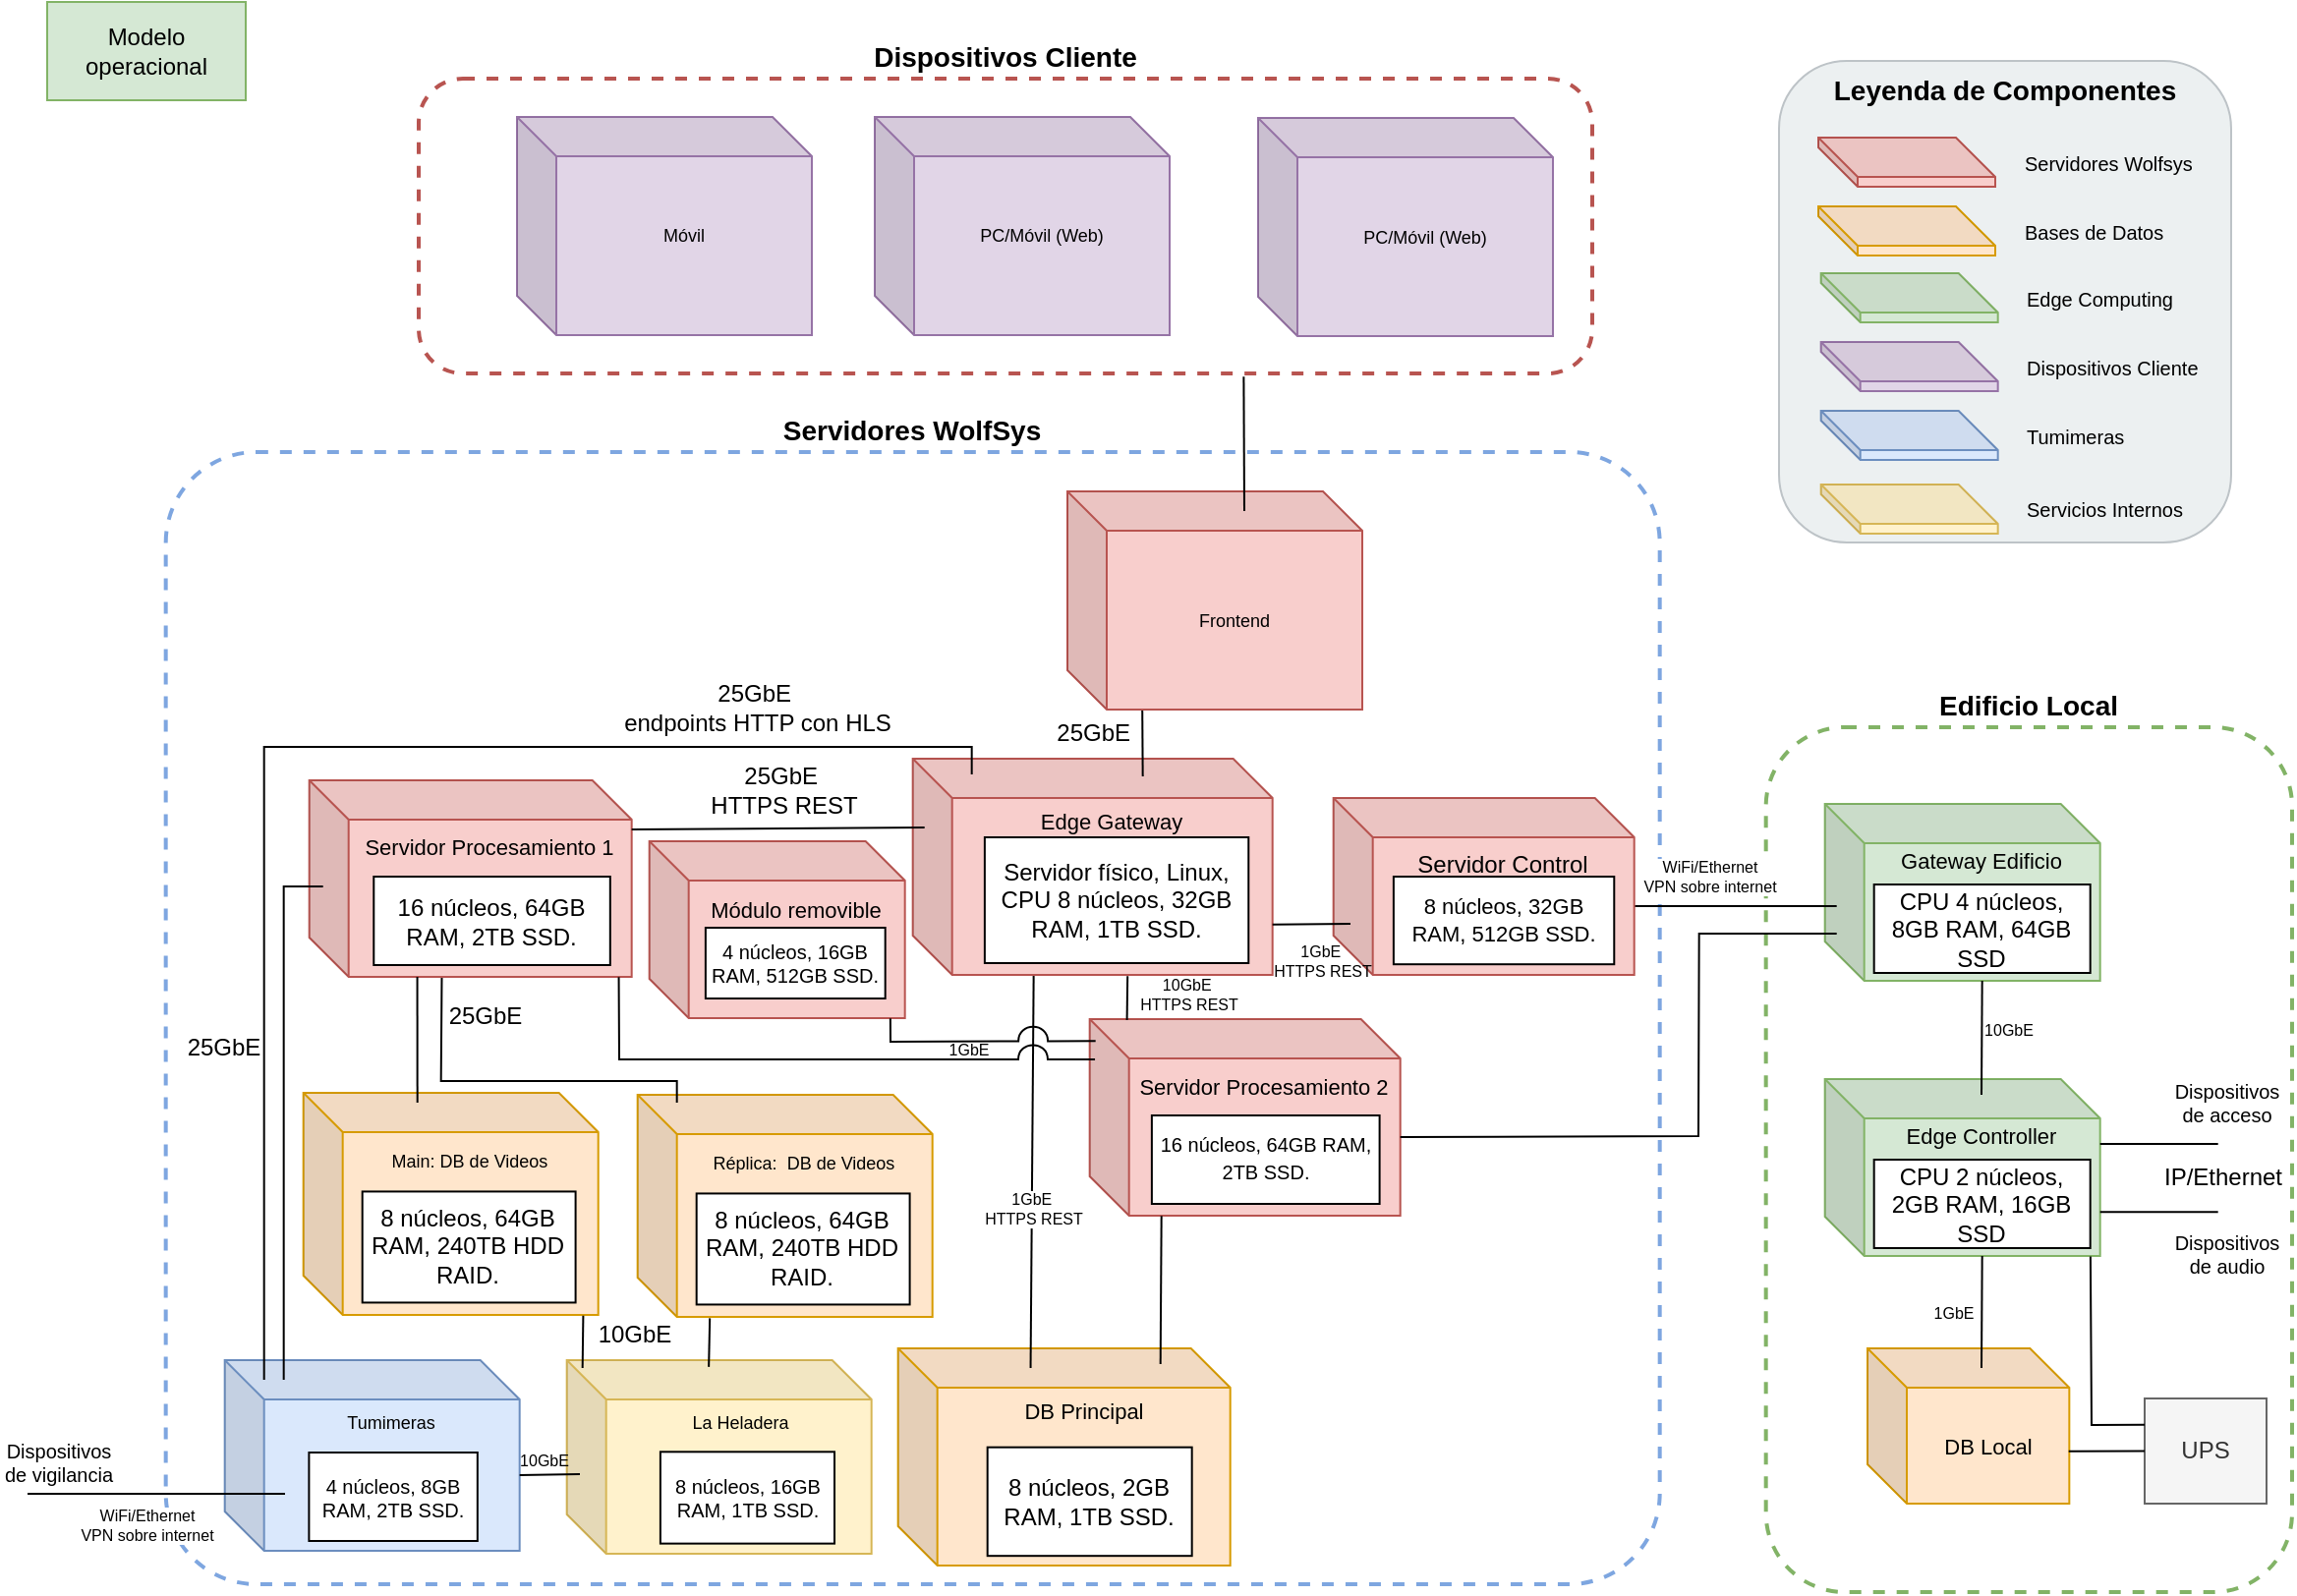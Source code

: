 <mxfile version="27.1.4">
  <diagram name="Page-1" id="L1RatjPxenl9vrnPu1-D">
    <mxGraphModel dx="257" dy="823" grid="1" gridSize="10" guides="1" tooltips="1" connect="1" arrows="1" fold="1" page="1" pageScale="1" pageWidth="1169" pageHeight="827" math="0" shadow="0">
      <root>
        <mxCell id="0" />
        <mxCell id="1" parent="0" />
        <mxCell id="_g4azJEwnOYep_s2dSTF-1" value="Servidores WolfSys" style="rounded=1;whiteSpace=wrap;html=1;fillColor=none;strokeColor=#7EA6E0;strokeWidth=2;dashed=1;verticalAlign=bottom;fontSize=14;fontStyle=1;labelPosition=center;verticalLabelPosition=top;align=center;arcSize=8;" parent="1" vertex="1">
          <mxGeometry x="1253.34" y="240" width="760" height="576" as="geometry" />
        </mxCell>
        <mxCell id="_g4azJEwnOYep_s2dSTF-2" value="Edificio Local" style="rounded=1;whiteSpace=wrap;html=1;fillColor=none;strokeColor=#82B366;strokeWidth=2;dashed=1;verticalAlign=bottom;fontSize=14;fontStyle=1;labelPosition=center;verticalLabelPosition=top;align=center;" parent="1" vertex="1">
          <mxGeometry x="2067.34" y="380" width="267.66" height="440" as="geometry" />
        </mxCell>
        <mxCell id="_g4azJEwnOYep_s2dSTF-3" value="" style="group" parent="1" vertex="1" connectable="0">
          <mxGeometry x="2097.34" y="419" width="140" height="90" as="geometry" />
        </mxCell>
        <mxCell id="_g4azJEwnOYep_s2dSTF-4" value="Gateway Edificio&lt;br&gt;&lt;br&gt;&lt;div&gt;&lt;br&gt;&lt;/div&gt;&lt;div&gt;&lt;br&gt;&lt;/div&gt;&lt;div&gt;&lt;br&gt;&lt;/div&gt;" style="shape=cube;whiteSpace=wrap;html=1;boundedLbl=1;backgroundOutline=1;darkOpacity=0.05;darkOpacity2=0.1;fillColor=#d5e8d4;strokeColor=#82b366;fontSize=11;fontStyle=0;" parent="_g4azJEwnOYep_s2dSTF-3" vertex="1">
          <mxGeometry width="140" height="90" as="geometry" />
        </mxCell>
        <mxCell id="_g4azJEwnOYep_s2dSTF-5" value="CPU 4 núcleos, 8GB RAM, 64GB SSD" style="rounded=0;whiteSpace=wrap;html=1;" parent="_g4azJEwnOYep_s2dSTF-3" vertex="1">
          <mxGeometry x="25" y="41" width="110" height="45" as="geometry" />
        </mxCell>
        <mxCell id="_g4azJEwnOYep_s2dSTF-7" value="" style="group" parent="1" vertex="1" connectable="0">
          <mxGeometry x="2074" y="41" width="230" height="245" as="geometry" />
        </mxCell>
        <mxCell id="_g4azJEwnOYep_s2dSTF-8" value="Leyenda de Componentes" style="rounded=1;whiteSpace=wrap;html=1;fillColor=#ECF0F1;strokeColor=#BDC3C7;verticalAlign=top;fontSize=14;fontStyle=1;" parent="_g4azJEwnOYep_s2dSTF-7" vertex="1">
          <mxGeometry width="230" height="245" as="geometry" />
        </mxCell>
        <mxCell id="_g4azJEwnOYep_s2dSTF-9" value="Servidores Wolfsys" style="shape=cube;whiteSpace=wrap;html=1;boundedLbl=1;backgroundOutline=1;darkOpacity=0.05;darkOpacity2=0.1;fillColor=#f8cecc;strokeColor=#b85450;fontSize=10;verticalAlign=middle;labelBackgroundColor=none;horizontal=1;labelPosition=right;verticalLabelPosition=middle;align=left;spacing=15;" parent="_g4azJEwnOYep_s2dSTF-7" vertex="1">
          <mxGeometry x="20" y="39" width="90" height="25" as="geometry" />
        </mxCell>
        <mxCell id="_g4azJEwnOYep_s2dSTF-10" value="Bases de Datos" style="shape=cube;whiteSpace=wrap;html=1;boundedLbl=1;backgroundOutline=1;darkOpacity=0.05;darkOpacity2=0.1;fillColor=#ffe6cc;strokeColor=#d79b00;fontSize=10;align=left;labelPosition=right;verticalLabelPosition=middle;verticalAlign=middle;spacing=15;" parent="_g4azJEwnOYep_s2dSTF-7" vertex="1">
          <mxGeometry x="20" y="74" width="90" height="25" as="geometry" />
        </mxCell>
        <mxCell id="_g4azJEwnOYep_s2dSTF-11" value="Edge Computing" style="shape=cube;whiteSpace=wrap;html=1;boundedLbl=1;backgroundOutline=1;darkOpacity=0.05;darkOpacity2=0.1;fillColor=#d5e8d4;strokeColor=#82b366;fontSize=10;labelPosition=right;verticalLabelPosition=middle;align=left;verticalAlign=middle;spacing=15;" parent="_g4azJEwnOYep_s2dSTF-7" vertex="1">
          <mxGeometry x="21.34" y="108" width="90" height="25" as="geometry" />
        </mxCell>
        <mxCell id="_g4azJEwnOYep_s2dSTF-12" value="Dispositivos Cliente" style="shape=cube;whiteSpace=wrap;html=1;boundedLbl=1;backgroundOutline=1;darkOpacity=0.05;darkOpacity2=0.1;fillColor=#e1d5e7;strokeColor=#9673a6;fontSize=10;labelPosition=right;verticalLabelPosition=middle;align=left;verticalAlign=middle;spacing=15;" parent="_g4azJEwnOYep_s2dSTF-7" vertex="1">
          <mxGeometry x="21.34" y="143" width="90" height="25" as="geometry" />
        </mxCell>
        <mxCell id="_g4azJEwnOYep_s2dSTF-13" value="Tumimeras" style="shape=cube;whiteSpace=wrap;html=1;boundedLbl=1;backgroundOutline=1;darkOpacity=0.05;darkOpacity2=0.1;fillColor=#dae8fc;strokeColor=#6c8ebf;fontSize=10;labelPosition=right;verticalLabelPosition=middle;align=left;verticalAlign=middle;spacing=15;" parent="_g4azJEwnOYep_s2dSTF-7" vertex="1">
          <mxGeometry x="21.34" y="178" width="90" height="25" as="geometry" />
        </mxCell>
        <mxCell id="_g4azJEwnOYep_s2dSTF-14" value="Servicios Internos" style="shape=cube;whiteSpace=wrap;html=1;boundedLbl=1;backgroundOutline=1;darkOpacity=0.05;darkOpacity2=0.1;fillColor=#fff2cc;strokeColor=#d6b656;fontSize=10;labelPosition=right;verticalLabelPosition=middle;align=left;verticalAlign=middle;spacing=15;" parent="_g4azJEwnOYep_s2dSTF-7" vertex="1">
          <mxGeometry x="21.34" y="215.5" width="90" height="25" as="geometry" />
        </mxCell>
        <mxCell id="_g4azJEwnOYep_s2dSTF-15" value="" style="group" parent="1" vertex="1" connectable="0">
          <mxGeometry x="2119.01" y="696" width="102.66" height="79" as="geometry" />
        </mxCell>
        <mxCell id="_g4azJEwnOYep_s2dSTF-16" value="DB Local" style="shape=cube;whiteSpace=wrap;html=1;boundedLbl=1;backgroundOutline=1;darkOpacity=0.05;darkOpacity2=0.1;fillColor=#ffe6cc;strokeColor=#d79b00;fontSize=11;fontStyle=0;" parent="_g4azJEwnOYep_s2dSTF-15" vertex="1">
          <mxGeometry width="102.66" height="79" as="geometry" />
        </mxCell>
        <mxCell id="_g4azJEwnOYep_s2dSTF-18" value="" style="group" parent="1" vertex="1" connectable="0">
          <mxGeometry x="2097.34" y="559" width="140" height="90" as="geometry" />
        </mxCell>
        <mxCell id="_g4azJEwnOYep_s2dSTF-19" value="Edge Controller&lt;br&gt;&lt;br&gt;&lt;div&gt;&lt;br&gt;&lt;/div&gt;&lt;div&gt;&lt;br&gt;&lt;/div&gt;&lt;div&gt;&lt;br&gt;&lt;/div&gt;" style="shape=cube;whiteSpace=wrap;html=1;boundedLbl=1;backgroundOutline=1;darkOpacity=0.05;darkOpacity2=0.1;fillColor=#d5e8d4;strokeColor=#82b366;fontSize=11;fontStyle=0;" parent="_g4azJEwnOYep_s2dSTF-18" vertex="1">
          <mxGeometry width="140" height="90" as="geometry" />
        </mxCell>
        <mxCell id="_g4azJEwnOYep_s2dSTF-20" value="CPU 2 núcleos, 2GB RAM, 16GB SSD" style="rounded=0;whiteSpace=wrap;html=1;" parent="_g4azJEwnOYep_s2dSTF-18" vertex="1">
          <mxGeometry x="25" y="41" width="110" height="45" as="geometry" />
        </mxCell>
        <mxCell id="_g4azJEwnOYep_s2dSTF-21" value="" style="endArrow=none;html=1;rounded=0;exitX=0;exitY=0;exitDx=153;exitDy=55;exitPerimeter=0;" parent="1" source="_g4azJEwnOYep_s2dSTF-33" edge="1">
          <mxGeometry width="50" height="50" relative="1" as="geometry">
            <mxPoint x="2033.34" y="430" as="sourcePoint" />
            <mxPoint x="2103.34" y="471" as="targetPoint" />
          </mxGeometry>
        </mxCell>
        <mxCell id="_g4azJEwnOYep_s2dSTF-24" value="" style="group" parent="1" vertex="1" connectable="0">
          <mxGeometry x="1625.84" y="696" width="169" height="110.5" as="geometry" />
        </mxCell>
        <mxCell id="_g4azJEwnOYep_s2dSTF-25" value="" style="group" parent="_g4azJEwnOYep_s2dSTF-24" vertex="1" connectable="0">
          <mxGeometry width="169" height="110.5" as="geometry" />
        </mxCell>
        <mxCell id="_g4azJEwnOYep_s2dSTF-26" value="DB Principal&lt;br&gt;&lt;br&gt;&lt;div&gt;&lt;br&gt;&lt;/div&gt;&lt;div&gt;&lt;br&gt;&lt;/div&gt;&lt;div&gt;&lt;br&gt;&lt;/div&gt;&lt;div&gt;&lt;br&gt;&lt;/div&gt;" style="shape=cube;whiteSpace=wrap;html=1;boundedLbl=1;backgroundOutline=1;darkOpacity=0.05;darkOpacity2=0.1;fillColor=#ffe6cc;strokeColor=#d79b00;fontSize=11;fontStyle=0;" parent="_g4azJEwnOYep_s2dSTF-25" vertex="1">
          <mxGeometry width="169" height="110.5" as="geometry" />
        </mxCell>
        <mxCell id="_g4azJEwnOYep_s2dSTF-27" value="&lt;span&gt;8 núcleos, 2GB RAM, 1TB SSD.&lt;/span&gt;" style="rounded=0;whiteSpace=wrap;html=1;fontSize=12;" parent="_g4azJEwnOYep_s2dSTF-25" vertex="1">
          <mxGeometry x="45.5" y="50.339" width="104.0" height="55.25" as="geometry" />
        </mxCell>
        <mxCell id="_g4azJEwnOYep_s2dSTF-28" value="" style="endArrow=none;html=1;rounded=0;exitX=0.399;exitY=0.09;exitDx=0;exitDy=0;exitPerimeter=0;entryX=0.336;entryY=1.002;entryDx=0;entryDy=0;entryPerimeter=0;" parent="1" source="_g4azJEwnOYep_s2dSTF-26" target="_g4azJEwnOYep_s2dSTF-45" edge="1">
          <mxGeometry width="50" height="50" relative="1" as="geometry">
            <mxPoint x="1663.34" y="676" as="sourcePoint" />
            <mxPoint x="1695.34" y="508" as="targetPoint" />
          </mxGeometry>
        </mxCell>
        <mxCell id="_g4azJEwnOYep_s2dSTF-29" value="" style="group" parent="1" vertex="1" connectable="0">
          <mxGeometry x="1723.34" y="528.5" width="158" height="100" as="geometry" />
        </mxCell>
        <mxCell id="_g4azJEwnOYep_s2dSTF-30" value="Servidor Procesamiento 2&lt;br&gt;&lt;br&gt;&lt;div&gt;&lt;br&gt;&lt;/div&gt;&lt;div&gt;&lt;br&gt;&lt;/div&gt;&lt;div&gt;&lt;br&gt;&lt;/div&gt;" style="shape=cube;whiteSpace=wrap;html=1;boundedLbl=1;backgroundOutline=1;darkOpacity=0.05;darkOpacity2=0.1;fillColor=#f8cecc;strokeColor=#b85450;fontSize=11;fontStyle=0;" parent="_g4azJEwnOYep_s2dSTF-29" vertex="1">
          <mxGeometry width="158.0" height="100" as="geometry" />
        </mxCell>
        <mxCell id="_g4azJEwnOYep_s2dSTF-31" value="&lt;span style=&quot;font-size: 10px;&quot;&gt;16 núcleos, 64GB RAM, 2TB SSD.&lt;/span&gt;" style="rounded=0;whiteSpace=wrap;html=1;verticalAlign=top;" parent="_g4azJEwnOYep_s2dSTF-29" vertex="1">
          <mxGeometry x="31.6" y="49" width="115.867" height="45" as="geometry" />
        </mxCell>
        <mxCell id="_g4azJEwnOYep_s2dSTF-32" value="" style="group" parent="1" vertex="1" connectable="0">
          <mxGeometry x="1847.34" y="416" width="153" height="90" as="geometry" />
        </mxCell>
        <mxCell id="_g4azJEwnOYep_s2dSTF-33" value="Servidor Control&lt;br&gt;&lt;div&gt;&lt;br&gt;&lt;/div&gt;&lt;div&gt;&lt;br&gt;&lt;/div&gt;&lt;div&gt;&lt;br&gt;&lt;/div&gt;" style="shape=cube;whiteSpace=wrap;html=1;boundedLbl=1;backgroundOutline=1;darkOpacity=0.05;darkOpacity2=0.1;fillColor=#f8cecc;strokeColor=#b85450;fontSize=12;fontStyle=0;" parent="_g4azJEwnOYep_s2dSTF-32" vertex="1">
          <mxGeometry width="153" height="90" as="geometry" />
        </mxCell>
        <mxCell id="_g4azJEwnOYep_s2dSTF-34" value="8 núcleos, 32GB RAM, 512GB SSD." style="rounded=0;whiteSpace=wrap;html=1;fontSize=11;" parent="_g4azJEwnOYep_s2dSTF-32" vertex="1">
          <mxGeometry x="30.6" y="40" width="112.2" height="44.6" as="geometry" />
        </mxCell>
        <mxCell id="_g4azJEwnOYep_s2dSTF-35" value="" style="group" parent="1" vertex="1" connectable="0">
          <mxGeometry x="1283.34" y="702" width="150" height="97" as="geometry" />
        </mxCell>
        <mxCell id="_g4azJEwnOYep_s2dSTF-36" value="Tumimeras&lt;br&gt;&lt;br&gt;&lt;div&gt;&lt;br&gt;&lt;/div&gt;&lt;div&gt;&lt;br&gt;&lt;/div&gt;&lt;div&gt;&lt;br&gt;&lt;/div&gt;&lt;div&gt;&lt;br&gt;&lt;/div&gt;" style="shape=cube;whiteSpace=wrap;html=1;boundedLbl=1;backgroundOutline=1;darkOpacity=0.05;darkOpacity2=0.1;fillColor=#dae8fc;strokeColor=#6c8ebf;fontSize=9;fontStyle=0;" parent="_g4azJEwnOYep_s2dSTF-35" vertex="1">
          <mxGeometry width="150" height="97" as="geometry" />
        </mxCell>
        <mxCell id="_g4azJEwnOYep_s2dSTF-37" value="&lt;span style=&quot;font-size: 10px;&quot;&gt;4 núcleos, 8GB RAM, 2TB SSD.&lt;/span&gt;" style="rounded=0;whiteSpace=wrap;html=1;fontSize=9;" parent="_g4azJEwnOYep_s2dSTF-35" vertex="1">
          <mxGeometry x="42.857" y="47" width="85.714" height="45" as="geometry" />
        </mxCell>
        <mxCell id="_g4azJEwnOYep_s2dSTF-38" value="" style="group" parent="1" vertex="1" connectable="0">
          <mxGeometry x="1323.34" y="566" width="150" height="113" as="geometry" />
        </mxCell>
        <mxCell id="_g4azJEwnOYep_s2dSTF-39" value="Main: DB de Videos&lt;br&gt;&lt;br&gt;&lt;br&gt;&lt;div&gt;&lt;br&gt;&lt;/div&gt;&lt;div&gt;&lt;br&gt;&lt;/div&gt;&lt;div&gt;&lt;br&gt;&lt;/div&gt;&lt;div&gt;&lt;br&gt;&lt;/div&gt;" style="shape=cube;whiteSpace=wrap;html=1;boundedLbl=1;backgroundOutline=1;darkOpacity=0.05;darkOpacity2=0.1;fillColor=#ffe6cc;strokeColor=#d79b00;fontSize=9;fontStyle=0;" parent="_g4azJEwnOYep_s2dSTF-38" vertex="1">
          <mxGeometry width="150" height="113.0" as="geometry" />
        </mxCell>
        <mxCell id="_g4azJEwnOYep_s2dSTF-40" value="8 núcleos, 64GB RAM, 240TB HDD RAID." style="rounded=0;whiteSpace=wrap;html=1;fontSize=12;" parent="_g4azJEwnOYep_s2dSTF-38" vertex="1">
          <mxGeometry x="30" y="50.22" width="108.46" height="56.5" as="geometry" />
        </mxCell>
        <mxCell id="_g4azJEwnOYep_s2dSTF-41" value="" style="group;align=center;verticalAlign=middle;" parent="1" vertex="1" connectable="0">
          <mxGeometry x="1326.34" y="407" width="164" height="100" as="geometry" />
        </mxCell>
        <mxCell id="_g4azJEwnOYep_s2dSTF-42" value="Servidor Procesamiento 1&lt;div&gt;&lt;br&gt;&lt;/div&gt;&lt;div&gt;&lt;br&gt;&lt;/div&gt;&lt;div&gt;&lt;br&gt;&lt;/div&gt;&lt;div&gt;&lt;br&gt;&lt;/div&gt;" style="shape=cube;whiteSpace=wrap;html=1;boundedLbl=1;backgroundOutline=1;darkOpacity=0.05;darkOpacity2=0.1;fillColor=#f8cecc;strokeColor=#b85450;fontSize=11;fontStyle=0;" parent="_g4azJEwnOYep_s2dSTF-41" vertex="1">
          <mxGeometry width="164.0" height="100" as="geometry" />
        </mxCell>
        <mxCell id="_g4azJEwnOYep_s2dSTF-43" value="&lt;font style=&quot;font-size: 12px;&quot;&gt;16 núcleos, 64GB RAM, 2TB SSD.&lt;/font&gt;" style="rounded=0;whiteSpace=wrap;html=1;verticalAlign=middle;fontSize=10;spacing=0;align=center;" parent="_g4azJEwnOYep_s2dSTF-41" vertex="1">
          <mxGeometry x="32.8" y="49" width="120.267" height="45" as="geometry" />
        </mxCell>
        <mxCell id="_g4azJEwnOYep_s2dSTF-44" value="" style="group" parent="1" vertex="1" connectable="0">
          <mxGeometry x="1633.34" y="406" width="183" height="100" as="geometry" />
        </mxCell>
        <mxCell id="_g4azJEwnOYep_s2dSTF-45" value="Edge Gateway&lt;div&gt;&lt;br&gt;&lt;/div&gt;&lt;div&gt;&lt;br&gt;&lt;/div&gt;&lt;div&gt;&lt;br&gt;&lt;/div&gt;&lt;div&gt;&lt;br&gt;&lt;/div&gt;&lt;div&gt;&lt;br&gt;&lt;/div&gt;" style="shape=cube;whiteSpace=wrap;html=1;boundedLbl=1;backgroundOutline=1;darkOpacity=0.05;darkOpacity2=0.1;fillColor=#f8cecc;strokeColor=#b85450;fontSize=11;fontStyle=0;" parent="_g4azJEwnOYep_s2dSTF-44" vertex="1">
          <mxGeometry y="-10" width="183" height="110" as="geometry" />
        </mxCell>
        <mxCell id="_g4azJEwnOYep_s2dSTF-46" value="&lt;font style=&quot;font-size: 12px;&quot;&gt;Servidor físico,&amp;nbsp;&lt;span style=&quot;background-color: transparent; color: light-dark(rgb(0, 0, 0), rgb(255, 255, 255));&quot;&gt;Linux, CPU 8 núcleos, 32GB RAM, 1TB SSD.&lt;/span&gt;&lt;/font&gt;" style="rounded=0;whiteSpace=wrap;html=1;fontSize=10;" parent="_g4azJEwnOYep_s2dSTF-44" vertex="1">
          <mxGeometry x="36.6" y="30" width="134.2" height="64" as="geometry" />
        </mxCell>
        <mxCell id="_g4azJEwnOYep_s2dSTF-47" value="" style="group" parent="1" vertex="1" connectable="0">
          <mxGeometry x="1499.34" y="438" width="140" height="90" as="geometry" />
        </mxCell>
        <mxCell id="_g4azJEwnOYep_s2dSTF-48" value="Módulo removible&lt;div&gt;&lt;br&gt;&lt;/div&gt;&lt;div&gt;&lt;br&gt;&lt;/div&gt;&lt;div&gt;&lt;br&gt;&lt;/div&gt;" style="shape=cube;whiteSpace=wrap;html=1;boundedLbl=1;backgroundOutline=1;darkOpacity=0.05;darkOpacity2=0.1;fillColor=#f8cecc;strokeColor=#b85450;fontSize=11;fontStyle=0;" parent="_g4azJEwnOYep_s2dSTF-47" vertex="1">
          <mxGeometry width="130" height="90" as="geometry" />
        </mxCell>
        <mxCell id="_g4azJEwnOYep_s2dSTF-49" value="4 núcleos, 16GB RAM, 512GB SSD." style="rounded=0;whiteSpace=wrap;html=1;verticalAlign=middle;fontSize=10;" parent="_g4azJEwnOYep_s2dSTF-47" vertex="1">
          <mxGeometry x="28.6" y="44" width="91.4" height="36" as="geometry" />
        </mxCell>
        <mxCell id="_g4azJEwnOYep_s2dSTF-50" value="" style="endArrow=none;html=1;rounded=0;exitX=0;exitY=0;exitDx=164.0;exitDy=60;exitPerimeter=0;" parent="1" edge="1">
          <mxGeometry width="50" height="50" relative="1" as="geometry">
            <mxPoint x="1490.34" y="432" as="sourcePoint" />
            <mxPoint x="1639.34" y="431" as="targetPoint" />
          </mxGeometry>
        </mxCell>
        <mxCell id="_g4azJEwnOYep_s2dSTF-51" value="" style="endArrow=none;html=1;rounded=0;entryX=0.335;entryY=1;entryDx=0;entryDy=0;entryPerimeter=0;" parent="1" target="_g4azJEwnOYep_s2dSTF-42" edge="1">
          <mxGeometry width="50" height="50" relative="1" as="geometry">
            <mxPoint x="1381.34" y="571" as="sourcePoint" />
            <mxPoint x="1381.116" y="539.3" as="targetPoint" />
          </mxGeometry>
        </mxCell>
        <mxCell id="_g4azJEwnOYep_s2dSTF-52" value="" style="endArrow=none;html=1;rounded=0;exitX=1;exitY=0.767;exitDx=0;exitDy=0;exitPerimeter=0;" parent="1" source="_g4azJEwnOYep_s2dSTF-45" edge="1">
          <mxGeometry width="50" height="50" relative="1" as="geometry">
            <mxPoint x="1823.34" y="536" as="sourcePoint" />
            <mxPoint x="1856" y="480" as="targetPoint" />
          </mxGeometry>
        </mxCell>
        <mxCell id="_g4azJEwnOYep_s2dSTF-53" value="" style="endArrow=none;html=1;rounded=0;entryX=0.96;entryY=1.001;entryDx=0;entryDy=0;entryPerimeter=0;jumpStyle=arc;jumpSize=15;exitX=0.017;exitY=0.205;exitDx=0;exitDy=0;exitPerimeter=0;" parent="1" source="_g4azJEwnOYep_s2dSTF-30" target="_g4azJEwnOYep_s2dSTF-42" edge="1">
          <mxGeometry width="50" height="50" relative="1" as="geometry">
            <mxPoint x="1726.34" y="544" as="sourcePoint" />
            <mxPoint x="1500.712" y="509.5" as="targetPoint" />
            <Array as="points">
              <mxPoint x="1484" y="549" />
            </Array>
          </mxGeometry>
        </mxCell>
        <mxCell id="_g4azJEwnOYep_s2dSTF-54" value="" style="endArrow=none;html=1;rounded=0;entryX=0.597;entryY=1.006;entryDx=0;entryDy=0;entryPerimeter=0;exitX=0.12;exitY=0.005;exitDx=0;exitDy=0;exitPerimeter=0;" parent="1" source="_g4azJEwnOYep_s2dSTF-30" target="_g4azJEwnOYep_s2dSTF-45" edge="1">
          <mxGeometry width="50" height="50" relative="1" as="geometry">
            <mxPoint x="1742.34" y="526" as="sourcePoint" />
            <mxPoint x="1783.34" y="566" as="targetPoint" />
          </mxGeometry>
        </mxCell>
        <mxCell id="_g4azJEwnOYep_s2dSTF-55" value="" style="endArrow=none;html=1;rounded=0;exitX=0.943;exitY=1.002;exitDx=0;exitDy=0;exitPerimeter=0;entryX=0.019;entryY=0.111;entryDx=0;entryDy=0;entryPerimeter=0;jumpStyle=arc;jumpSize=15;" parent="1" source="_g4azJEwnOYep_s2dSTF-48" target="_g4azJEwnOYep_s2dSTF-30" edge="1">
          <mxGeometry width="50" height="50" relative="1" as="geometry">
            <mxPoint x="1663.34" y="596" as="sourcePoint" />
            <mxPoint x="1713.34" y="546" as="targetPoint" />
            <Array as="points">
              <mxPoint x="1622" y="540" />
            </Array>
          </mxGeometry>
        </mxCell>
        <mxCell id="_g4azJEwnOYep_s2dSTF-56" value="" style="endArrow=none;html=1;rounded=0;exitX=0.231;exitY=1.001;exitDx=0;exitDy=0;exitPerimeter=0;" parent="1" source="_g4azJEwnOYep_s2dSTF-30" edge="1">
          <mxGeometry width="50" height="50" relative="1" as="geometry">
            <mxPoint x="1813.34" y="746" as="sourcePoint" />
            <mxPoint x="1759.34" y="704" as="targetPoint" />
          </mxGeometry>
        </mxCell>
        <mxCell id="_g4azJEwnOYep_s2dSTF-57" value="" style="endArrow=none;html=1;rounded=0;exitX=0;exitY=0;exitDx=158.0;exitDy=60;exitPerimeter=0;" parent="1" source="_g4azJEwnOYep_s2dSTF-30" edge="1">
          <mxGeometry width="50" height="50" relative="1" as="geometry">
            <mxPoint x="1943.34" y="640" as="sourcePoint" />
            <mxPoint x="2103.34" y="485" as="targetPoint" />
            <Array as="points">
              <mxPoint x="2033" y="588" />
              <mxPoint x="2033.34" y="485" />
            </Array>
          </mxGeometry>
        </mxCell>
        <mxCell id="_g4azJEwnOYep_s2dSTF-60" value="" style="group" parent="1" vertex="1" connectable="0">
          <mxGeometry x="1457.34" y="702" width="155" height="98.5" as="geometry" />
        </mxCell>
        <mxCell id="_g4azJEwnOYep_s2dSTF-61" value="&amp;nbsp;La Heladera&lt;br&gt;&lt;br&gt;&lt;div&gt;&lt;br&gt;&lt;/div&gt;&lt;div&gt;&lt;br&gt;&lt;/div&gt;&lt;div&gt;&lt;br&gt;&lt;/div&gt;&lt;div&gt;&lt;br&gt;&lt;/div&gt;" style="shape=cube;whiteSpace=wrap;html=1;boundedLbl=1;backgroundOutline=1;darkOpacity=0.05;darkOpacity2=0.1;fillColor=#fff2cc;strokeColor=#d6b656;fontSize=9;fontStyle=0;" parent="_g4azJEwnOYep_s2dSTF-60" vertex="1">
          <mxGeometry width="155" height="98.5" as="geometry" />
        </mxCell>
        <mxCell id="_g4azJEwnOYep_s2dSTF-62" value="&lt;span style=&quot;font-size: 10px;&quot;&gt;8 núcleos, 16GB RAM, 1TB SSD.&lt;/span&gt;" style="rounded=0;whiteSpace=wrap;html=1;fontSize=9;" parent="_g4azJEwnOYep_s2dSTF-60" vertex="1">
          <mxGeometry x="47.607" y="46.658" width="88.571" height="46.658" as="geometry" />
        </mxCell>
        <mxCell id="_g4azJEwnOYep_s2dSTF-63" value="" style="endArrow=none;html=1;rounded=0;exitX=0;exitY=0;exitDx=150;exitDy=58.5;exitPerimeter=0;" parent="1" source="_g4azJEwnOYep_s2dSTF-36" edge="1">
          <mxGeometry width="50" height="50" relative="1" as="geometry">
            <mxPoint x="1484.34" y="862" as="sourcePoint" />
            <mxPoint x="1464" y="760" as="targetPoint" />
          </mxGeometry>
        </mxCell>
        <mxCell id="_g4azJEwnOYep_s2dSTF-64" value="" style="endArrow=none;html=1;rounded=0;entryX=0.949;entryY=1.003;entryDx=0;entryDy=0;entryPerimeter=0;" parent="1" target="_g4azJEwnOYep_s2dSTF-39" edge="1">
          <mxGeometry width="50" height="50" relative="1" as="geometry">
            <mxPoint x="1465.34" y="706" as="sourcePoint" />
            <mxPoint x="1453.34" y="649" as="targetPoint" />
          </mxGeometry>
        </mxCell>
        <mxCell id="_g4azJEwnOYep_s2dSTF-65" value="" style="endArrow=none;html=1;rounded=0;" parent="1" edge="1">
          <mxGeometry width="50" height="50" relative="1" as="geometry">
            <mxPoint x="1313.34" y="712" as="sourcePoint" />
            <mxPoint x="1333.34" y="461" as="targetPoint" />
            <Array as="points">
              <mxPoint x="1313.34" y="461" />
            </Array>
          </mxGeometry>
        </mxCell>
        <mxCell id="_g4azJEwnOYep_s2dSTF-66" value="" style="endArrow=none;html=1;rounded=0;" parent="1" edge="1">
          <mxGeometry width="50" height="50" relative="1" as="geometry">
            <mxPoint x="1303.34" y="712" as="sourcePoint" />
            <mxPoint x="1663.34" y="404" as="targetPoint" />
            <Array as="points">
              <mxPoint x="1303.34" y="390" />
              <mxPoint x="1663.34" y="390" />
            </Array>
          </mxGeometry>
        </mxCell>
        <mxCell id="_g4azJEwnOYep_s2dSTF-67" value="" style="endArrow=none;html=1;rounded=0;entryX=0.254;entryY=1;entryDx=0;entryDy=0;entryPerimeter=0;" parent="1" target="-aFQt0R_n237FegXMDXR-12" edge="1">
          <mxGeometry width="50" height="50" relative="1" as="geometry">
            <mxPoint x="1750.34" y="405" as="sourcePoint" />
            <mxPoint x="1748.531" y="291.65" as="targetPoint" />
          </mxGeometry>
        </mxCell>
        <mxCell id="_g4azJEwnOYep_s2dSTF-73" value="Modelo operacional" style="rounded=0;whiteSpace=wrap;html=1;fillColor=#d5e8d4;strokeColor=#82b366;" parent="1" vertex="1">
          <mxGeometry x="1193" y="11" width="101" height="50" as="geometry" />
        </mxCell>
        <mxCell id="_g4azJEwnOYep_s2dSTF-74" value="" style="group" parent="1" vertex="1" connectable="0">
          <mxGeometry x="1493.34" y="567" width="150" height="113" as="geometry" />
        </mxCell>
        <mxCell id="_g4azJEwnOYep_s2dSTF-75" value="Réplica:&amp;nbsp; DB de Videos&lt;br&gt;&lt;br&gt;&lt;br&gt;&lt;div&gt;&lt;br&gt;&lt;/div&gt;&lt;div&gt;&lt;br&gt;&lt;/div&gt;&lt;div&gt;&lt;br&gt;&lt;/div&gt;&lt;div&gt;&lt;br&gt;&lt;/div&gt;" style="shape=cube;whiteSpace=wrap;html=1;boundedLbl=1;backgroundOutline=1;darkOpacity=0.05;darkOpacity2=0.1;fillColor=#ffe6cc;strokeColor=#d79b00;fontSize=9;fontStyle=0;" parent="_g4azJEwnOYep_s2dSTF-74" vertex="1">
          <mxGeometry width="150" height="113.0" as="geometry" />
        </mxCell>
        <mxCell id="_g4azJEwnOYep_s2dSTF-76" value="8 núcleos, 64GB RAM, 240TB HDD RAID." style="rounded=0;whiteSpace=wrap;html=1;fontSize=12;" parent="_g4azJEwnOYep_s2dSTF-74" vertex="1">
          <mxGeometry x="30" y="50.22" width="108.46" height="56.5" as="geometry" />
        </mxCell>
        <mxCell id="_g4azJEwnOYep_s2dSTF-77" value="" style="endArrow=none;html=1;rounded=0;entryX=0.411;entryY=1.005;entryDx=0;entryDy=0;entryPerimeter=0;" parent="1" target="_g4azJEwnOYep_s2dSTF-42" edge="1">
          <mxGeometry width="50" height="50" relative="1" as="geometry">
            <mxPoint x="1513.34" y="571" as="sourcePoint" />
            <mxPoint x="1463.34" y="520" as="targetPoint" />
            <Array as="points">
              <mxPoint x="1513.34" y="560" />
              <mxPoint x="1393.34" y="560" />
            </Array>
          </mxGeometry>
        </mxCell>
        <mxCell id="_g4azJEwnOYep_s2dSTF-78" value="" style="endArrow=none;html=1;rounded=0;entryX=0.245;entryY=1.006;entryDx=0;entryDy=0;entryPerimeter=0;exitX=0.466;exitY=0.035;exitDx=0;exitDy=0;exitPerimeter=0;" parent="1" source="_g4azJEwnOYep_s2dSTF-61" target="_g4azJEwnOYep_s2dSTF-75" edge="1">
          <mxGeometry width="50" height="50" relative="1" as="geometry">
            <mxPoint x="1400.34" y="708" as="sourcePoint" />
            <mxPoint x="1563.34" y="710" as="targetPoint" />
          </mxGeometry>
        </mxCell>
        <mxCell id="_g4azJEwnOYep_s2dSTF-79" value="" style="endArrow=none;html=1;rounded=0;entryX=0;entryY=0;entryDx=80;entryDy=90;entryPerimeter=0;" parent="1" target="_g4azJEwnOYep_s2dSTF-4" edge="1">
          <mxGeometry width="50" height="50" relative="1" as="geometry">
            <mxPoint x="2177" y="567" as="sourcePoint" />
            <mxPoint x="2317.34" y="500" as="targetPoint" />
          </mxGeometry>
        </mxCell>
        <mxCell id="_g4azJEwnOYep_s2dSTF-80" value="" style="endArrow=none;html=1;rounded=0;entryX=0;entryY=0;entryDx=80;entryDy=90;entryPerimeter=0;" parent="1" target="_g4azJEwnOYep_s2dSTF-19" edge="1">
          <mxGeometry width="50" height="50" relative="1" as="geometry">
            <mxPoint x="2177" y="706" as="sourcePoint" />
            <mxPoint x="2197.34" y="620" as="targetPoint" />
          </mxGeometry>
        </mxCell>
        <mxCell id="_g4azJEwnOYep_s2dSTF-82" value="" style="endArrow=none;html=1;rounded=0;exitX=0;exitY=0;exitDx=140;exitDy=55;exitPerimeter=0;" parent="1" edge="1">
          <mxGeometry width="50" height="50" relative="1" as="geometry">
            <mxPoint x="2237.34" y="592" as="sourcePoint" />
            <mxPoint x="2297.34" y="592" as="targetPoint" />
          </mxGeometry>
        </mxCell>
        <mxCell id="_g4azJEwnOYep_s2dSTF-85" value="Dispositivos de acceso" style="text;html=1;align=center;verticalAlign=middle;whiteSpace=wrap;rounded=0;fontSize=10;" parent="1" vertex="1">
          <mxGeometry x="2276.34" y="556" width="52" height="30" as="geometry" />
        </mxCell>
        <mxCell id="_g4azJEwnOYep_s2dSTF-86" value="" style="endArrow=none;html=1;rounded=0;exitX=1;exitY=0.751;exitDx=0;exitDy=0;exitPerimeter=0;" parent="1" source="_g4azJEwnOYep_s2dSTF-19" edge="1">
          <mxGeometry width="50" height="50" relative="1" as="geometry">
            <mxPoint x="2237.34" y="626.58" as="sourcePoint" />
            <mxPoint x="2297.34" y="626.58" as="targetPoint" />
          </mxGeometry>
        </mxCell>
        <mxCell id="_g4azJEwnOYep_s2dSTF-89" value="Dispositivos de audio" style="text;html=1;align=center;verticalAlign=middle;whiteSpace=wrap;rounded=0;fontSize=10;" parent="1" vertex="1">
          <mxGeometry x="2276.34" y="632.5" width="52" height="30" as="geometry" />
        </mxCell>
        <mxCell id="_g4azJEwnOYep_s2dSTF-90" value="" style="endArrow=none;html=1;rounded=0;" parent="1" edge="1">
          <mxGeometry width="50" height="50" relative="1" as="geometry">
            <mxPoint x="1183" y="770" as="sourcePoint" />
            <mxPoint x="1314" y="770" as="targetPoint" />
          </mxGeometry>
        </mxCell>
        <mxCell id="_g4azJEwnOYep_s2dSTF-93" value="Dispositivos de vigilancia" style="text;html=1;align=center;verticalAlign=middle;whiteSpace=wrap;rounded=0;fontSize=10;" parent="1" vertex="1">
          <mxGeometry x="1169" y="739" width="60" height="30" as="geometry" />
        </mxCell>
        <mxCell id="-aFQt0R_n237FegXMDXR-1" value="Dispositivos Cliente" style="rounded=1;whiteSpace=wrap;html=1;fillColor=none;strokeColor=#B85450;strokeWidth=2;dashed=1;verticalAlign=bottom;fontSize=14;fontStyle=1;labelPosition=center;verticalLabelPosition=top;align=center;" parent="1" vertex="1">
          <mxGeometry x="1382" y="50" width="597" height="150" as="geometry" />
        </mxCell>
        <mxCell id="-aFQt0R_n237FegXMDXR-2" value="" style="group;verticalAlign=bottom;labelPosition=center;verticalLabelPosition=top;align=center;" parent="1" vertex="1" connectable="0">
          <mxGeometry x="1432" y="69.5" width="150" height="111" as="geometry" />
        </mxCell>
        <mxCell id="-aFQt0R_n237FegXMDXR-3" value="Móvil&lt;div&gt;&lt;br&gt;&lt;/div&gt;" style="shape=cube;whiteSpace=wrap;html=1;boundedLbl=1;backgroundOutline=1;darkOpacity=0.05;darkOpacity2=0.1;fillColor=#e1d5e7;strokeColor=#9673a6;fontSize=9;fontStyle=0;" parent="-aFQt0R_n237FegXMDXR-2" vertex="1">
          <mxGeometry width="150" height="111" as="geometry" />
        </mxCell>
        <mxCell id="-aFQt0R_n237FegXMDXR-5" value="" style="group;verticalAlign=bottom;labelPosition=center;verticalLabelPosition=top;align=center;" parent="1" vertex="1" connectable="0">
          <mxGeometry x="1614" y="69.5" width="150" height="111" as="geometry" />
        </mxCell>
        <mxCell id="-aFQt0R_n237FegXMDXR-6" value="&lt;div&gt;PC/Móvil (Web)&lt;/div&gt;&lt;div&gt;&lt;br&gt;&lt;/div&gt;" style="shape=cube;whiteSpace=wrap;html=1;boundedLbl=1;backgroundOutline=1;darkOpacity=0.05;darkOpacity2=0.1;fillColor=#e1d5e7;strokeColor=#9673a6;fontSize=9;fontStyle=0;" parent="-aFQt0R_n237FegXMDXR-5" vertex="1">
          <mxGeometry width="150" height="111" as="geometry" />
        </mxCell>
        <mxCell id="-aFQt0R_n237FegXMDXR-8" value="" style="group;verticalAlign=bottom;labelPosition=center;verticalLabelPosition=top;align=center;" parent="1" vertex="1" connectable="0">
          <mxGeometry x="1809" y="70" width="150" height="111" as="geometry" />
        </mxCell>
        <mxCell id="-aFQt0R_n237FegXMDXR-9" value="&lt;div&gt;PC/Móvil (Web)&lt;/div&gt;&lt;div&gt;&lt;br&gt;&lt;/div&gt;" style="shape=cube;whiteSpace=wrap;html=1;boundedLbl=1;backgroundOutline=1;darkOpacity=0.05;darkOpacity2=0.1;fillColor=#e1d5e7;strokeColor=#9673a6;fontSize=9;fontStyle=0;" parent="-aFQt0R_n237FegXMDXR-8" vertex="1">
          <mxGeometry width="150" height="111" as="geometry" />
        </mxCell>
        <mxCell id="-aFQt0R_n237FegXMDXR-11" value="" style="group;verticalAlign=bottom;labelPosition=center;verticalLabelPosition=top;align=center;" parent="1" vertex="1" connectable="0">
          <mxGeometry x="1712" y="260" width="150" height="111" as="geometry" />
        </mxCell>
        <mxCell id="-aFQt0R_n237FegXMDXR-12" value="Frontend" style="shape=cube;whiteSpace=wrap;html=1;boundedLbl=1;backgroundOutline=1;darkOpacity=0.05;darkOpacity2=0.1;fillColor=#f8cecc;strokeColor=#b85450;fontSize=9;fontStyle=0;" parent="-aFQt0R_n237FegXMDXR-11" vertex="1">
          <mxGeometry width="150" height="111" as="geometry" />
        </mxCell>
        <mxCell id="-aFQt0R_n237FegXMDXR-14" value="" style="endArrow=none;html=1;rounded=0;entryX=0.703;entryY=1.011;entryDx=0;entryDy=0;entryPerimeter=0;" parent="1" target="-aFQt0R_n237FegXMDXR-1" edge="1">
          <mxGeometry width="50" height="50" relative="1" as="geometry">
            <mxPoint x="1802" y="270" as="sourcePoint" />
            <mxPoint x="2034.5" y="275" as="targetPoint" />
          </mxGeometry>
        </mxCell>
        <mxCell id="WbFh5DaYgJGqBUn1kQc4-1" value="25GbE" style="text;html=1;align=center;verticalAlign=middle;whiteSpace=wrap;rounded=0;" parent="1" vertex="1">
          <mxGeometry x="1386" y="512" width="60" height="30" as="geometry" />
        </mxCell>
        <mxCell id="WbFh5DaYgJGqBUn1kQc4-2" value="10GbE" style="text;html=1;align=center;verticalAlign=middle;whiteSpace=wrap;rounded=0;" parent="1" vertex="1">
          <mxGeometry x="1462" y="674" width="60" height="30" as="geometry" />
        </mxCell>
        <mxCell id="WbFh5DaYgJGqBUn1kQc4-3" value="WiFi/Ethernet&lt;div&gt;VPN sobre internet&lt;/div&gt;" style="text;html=1;align=center;verticalAlign=middle;whiteSpace=wrap;rounded=0;fontSize=8;labelBackgroundColor=default;" parent="1" vertex="1">
          <mxGeometry x="1208.5" y="770" width="70" height="31" as="geometry" />
        </mxCell>
        <mxCell id="WbFh5DaYgJGqBUn1kQc4-4" value="25GbE" style="text;html=1;align=center;verticalAlign=middle;whiteSpace=wrap;rounded=0;" parent="1" vertex="1">
          <mxGeometry x="1253.34" y="528" width="60" height="30" as="geometry" />
        </mxCell>
        <mxCell id="WbFh5DaYgJGqBUn1kQc4-5" value="25GbE&amp;nbsp;&lt;div&gt;HTTPS REST&lt;/div&gt;" style="text;html=1;align=center;verticalAlign=middle;whiteSpace=wrap;rounded=0;" parent="1" vertex="1">
          <mxGeometry x="1526" y="397" width="84" height="30" as="geometry" />
        </mxCell>
        <mxCell id="WbFh5DaYgJGqBUn1kQc4-6" value="1GbE" style="text;html=1;align=center;verticalAlign=middle;whiteSpace=wrap;rounded=0;fontSize=8;" parent="1" vertex="1">
          <mxGeometry x="1632" y="529" width="60" height="30" as="geometry" />
        </mxCell>
        <mxCell id="WbFh5DaYgJGqBUn1kQc4-7" value="1GbE&amp;nbsp;&lt;div&gt;HTTPS REST&lt;/div&gt;" style="text;html=1;align=center;verticalAlign=middle;whiteSpace=wrap;rounded=0;fontSize=8;" parent="1" vertex="1">
          <mxGeometry x="1800" y="484" width="84" height="30" as="geometry" />
        </mxCell>
        <mxCell id="WbFh5DaYgJGqBUn1kQc4-8" value="10GbE&amp;nbsp;&lt;div&gt;HTTPS REST&lt;/div&gt;" style="text;html=1;align=center;verticalAlign=middle;whiteSpace=wrap;rounded=0;fontSize=8;" parent="1" vertex="1">
          <mxGeometry x="1744" y="501" width="60" height="30" as="geometry" />
        </mxCell>
        <mxCell id="WbFh5DaYgJGqBUn1kQc4-9" value="1GbE&amp;nbsp;&lt;div&gt;HTTPS REST&lt;/div&gt;" style="text;html=1;align=center;verticalAlign=middle;whiteSpace=wrap;rounded=0;fontSize=8;labelBackgroundColor=default;" parent="1" vertex="1">
          <mxGeometry x="1653" y="610" width="84" height="30" as="geometry" />
        </mxCell>
        <mxCell id="WbFh5DaYgJGqBUn1kQc4-10" value="10GbE" style="text;html=1;align=center;verticalAlign=middle;whiteSpace=wrap;rounded=0;fontSize=8;" parent="1" vertex="1">
          <mxGeometry x="1416" y="738" width="60" height="30" as="geometry" />
        </mxCell>
        <mxCell id="WbFh5DaYgJGqBUn1kQc4-12" value="25GbE&amp;nbsp;&lt;div&gt;endpoints HTTP con HLS&lt;/div&gt;" style="text;html=1;align=center;verticalAlign=middle;whiteSpace=wrap;rounded=0;" parent="1" vertex="1">
          <mxGeometry x="1480" y="355" width="149" height="30" as="geometry" />
        </mxCell>
        <mxCell id="WbFh5DaYgJGqBUn1kQc4-13" value="25GbE&amp;nbsp;" style="text;html=1;align=center;verticalAlign=middle;whiteSpace=wrap;rounded=0;" parent="1" vertex="1">
          <mxGeometry x="1687" y="373" width="80" height="20" as="geometry" />
        </mxCell>
        <mxCell id="WbFh5DaYgJGqBUn1kQc4-14" value="IP/Ethernet" style="text;html=1;align=center;verticalAlign=middle;whiteSpace=wrap;rounded=0;" parent="1" vertex="1">
          <mxGeometry x="2270" y="594" width="60" height="30" as="geometry" />
        </mxCell>
        <mxCell id="WbFh5DaYgJGqBUn1kQc4-15" value="1GbE" style="text;html=1;align=center;verticalAlign=middle;whiteSpace=wrap;rounded=0;fontSize=8;" parent="1" vertex="1">
          <mxGeometry x="2143" y="669" width="40" height="17.5" as="geometry" />
        </mxCell>
        <mxCell id="WbFh5DaYgJGqBUn1kQc4-16" value="10GbE" style="text;html=1;align=center;verticalAlign=middle;whiteSpace=wrap;rounded=0;fontSize=8;" parent="1" vertex="1">
          <mxGeometry x="2171" y="525" width="40" height="17.5" as="geometry" />
        </mxCell>
        <mxCell id="WbFh5DaYgJGqBUn1kQc4-17" value="WiFi/Ethernet&lt;div&gt;VPN sobre internet&lt;/div&gt;" style="text;html=1;align=center;verticalAlign=middle;whiteSpace=wrap;rounded=0;fontSize=8;labelBackgroundColor=default;" parent="1" vertex="1">
          <mxGeometry x="2004" y="440.5" width="70" height="31" as="geometry" />
        </mxCell>
        <mxCell id="Hbo9bK2dYQ5dLjLAp88h-1" value="UPS" style="rounded=0;whiteSpace=wrap;html=1;fillColor=#f5f5f5;fontColor=#333333;strokeColor=#666666;" vertex="1" parent="1">
          <mxGeometry x="2260" y="721.5" width="62" height="53.5" as="geometry" />
        </mxCell>
        <mxCell id="Hbo9bK2dYQ5dLjLAp88h-2" value="" style="endArrow=none;html=1;rounded=0;exitX=0;exitY=0.25;exitDx=0;exitDy=0;entryX=0.965;entryY=1.003;entryDx=0;entryDy=0;entryPerimeter=0;" edge="1" parent="1" source="Hbo9bK2dYQ5dLjLAp88h-1" target="_g4azJEwnOYep_s2dSTF-19">
          <mxGeometry width="50" height="50" relative="1" as="geometry">
            <mxPoint x="2260" y="710" as="sourcePoint" />
            <mxPoint x="2310" y="660" as="targetPoint" />
            <Array as="points">
              <mxPoint x="2233" y="735" />
            </Array>
          </mxGeometry>
        </mxCell>
        <mxCell id="Hbo9bK2dYQ5dLjLAp88h-3" value="" style="endArrow=none;html=1;rounded=0;exitX=0.997;exitY=0.663;exitDx=0;exitDy=0;exitPerimeter=0;entryX=0;entryY=0.5;entryDx=0;entryDy=0;" edge="1" parent="1" source="_g4azJEwnOYep_s2dSTF-16" target="Hbo9bK2dYQ5dLjLAp88h-1">
          <mxGeometry width="50" height="50" relative="1" as="geometry">
            <mxPoint x="2260" y="740" as="sourcePoint" />
            <mxPoint x="2310" y="690" as="targetPoint" />
          </mxGeometry>
        </mxCell>
      </root>
    </mxGraphModel>
  </diagram>
</mxfile>
